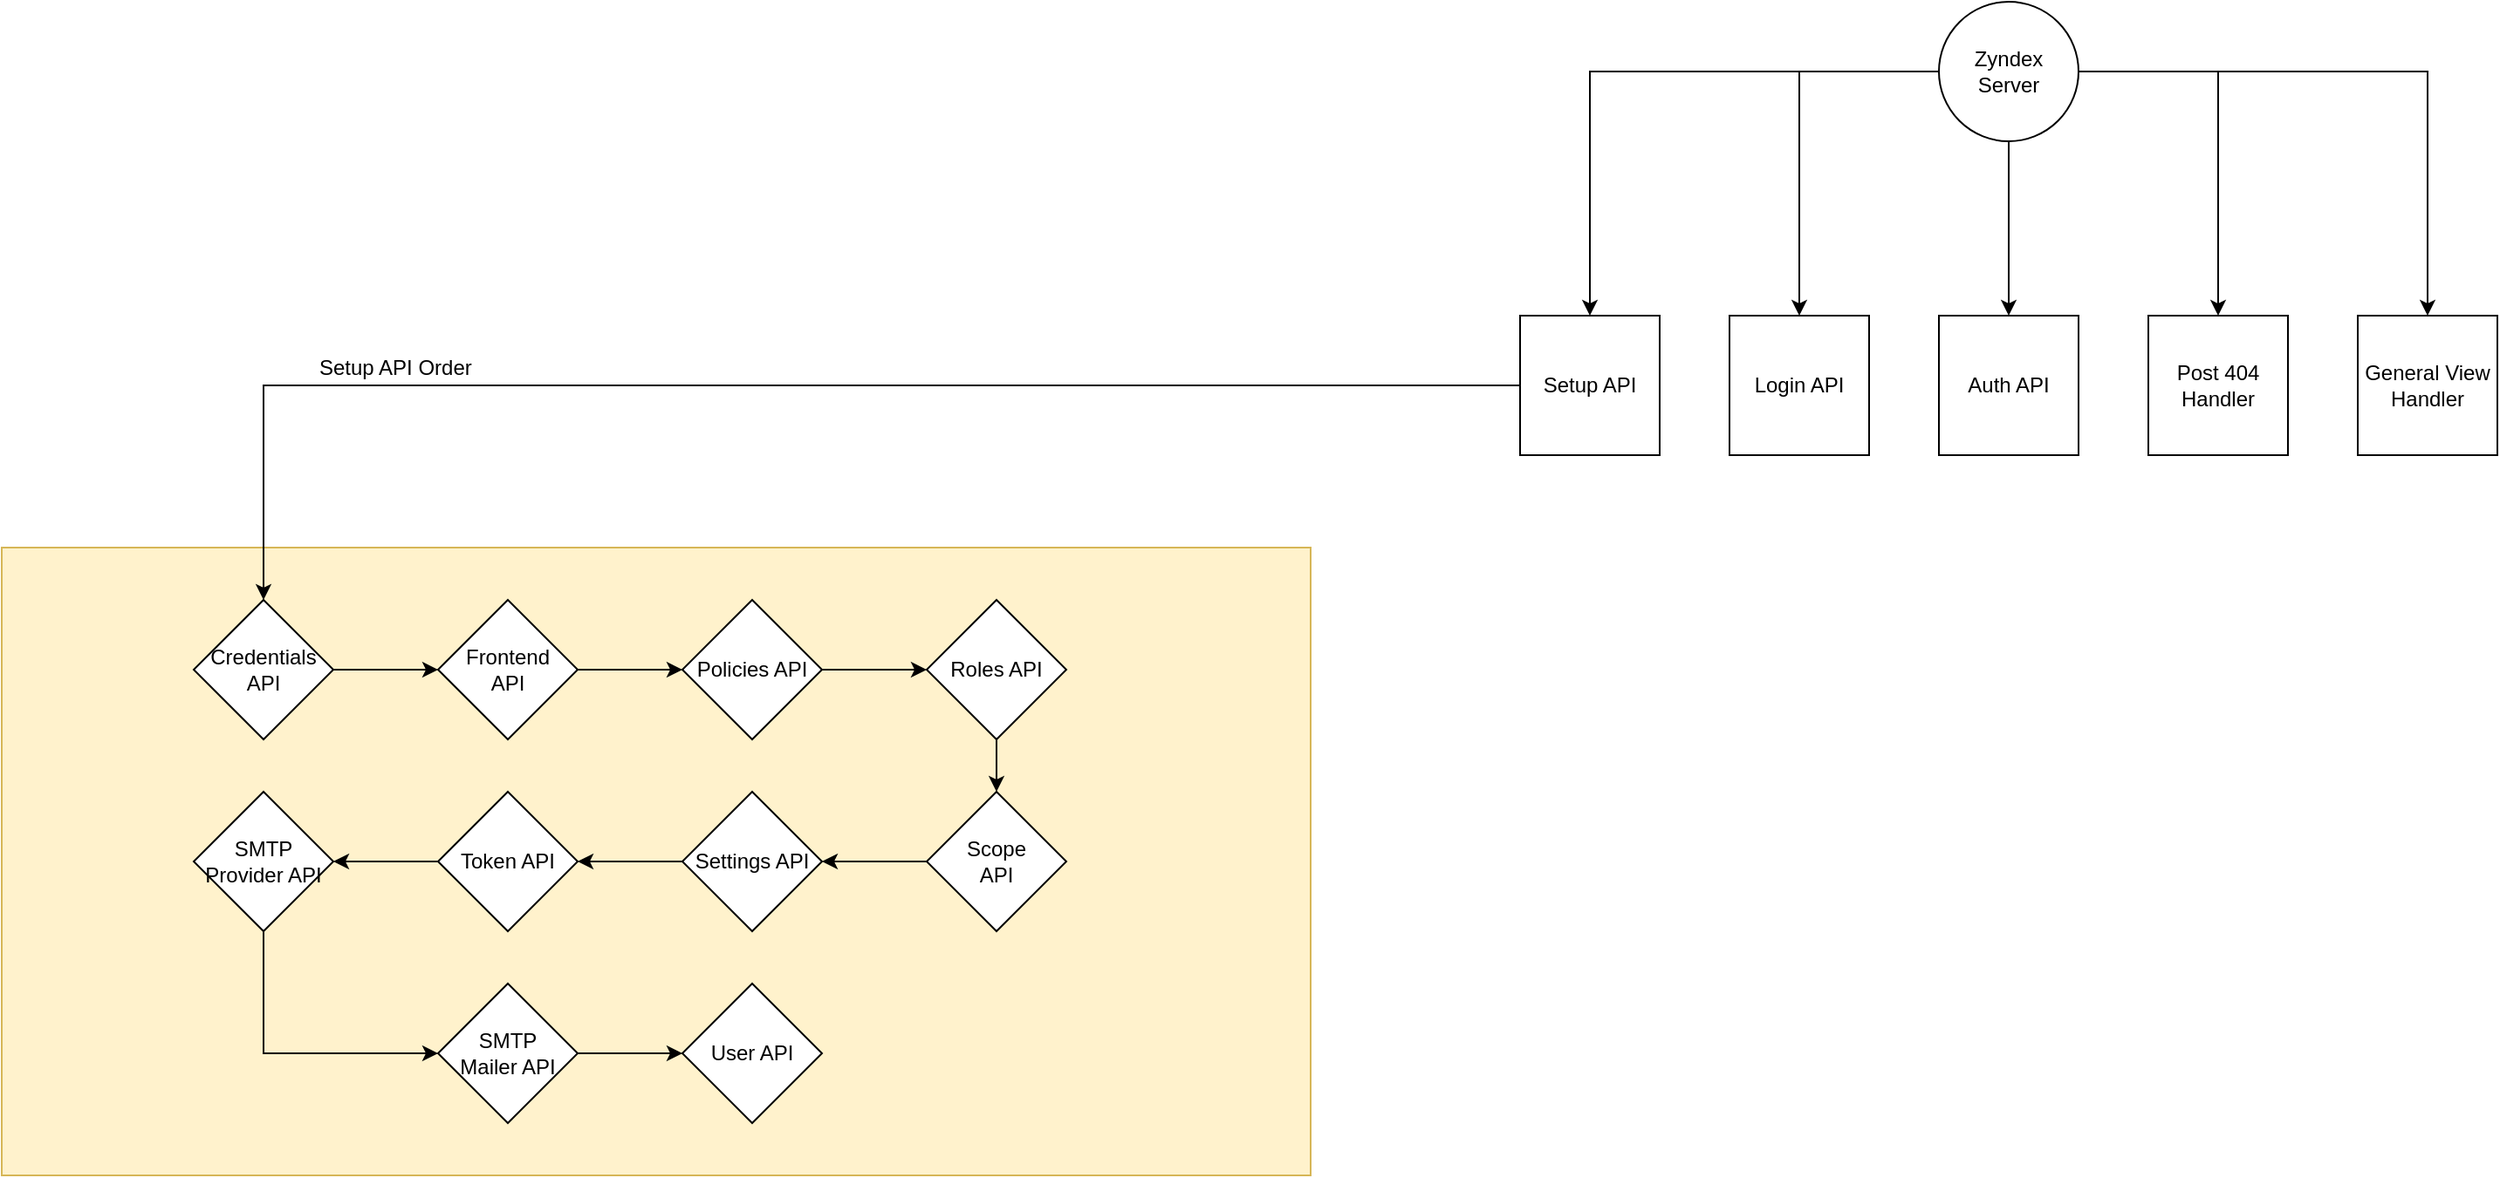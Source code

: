 <mxfile version="17.4.2" type="device"><diagram name="Page-1" id="e7e014a7-5840-1c2e-5031-d8a46d1fe8dd"><mxGraphModel dx="2390" dy="811" grid="1" gridSize="10" guides="1" tooltips="1" connect="1" arrows="1" fold="1" page="1" pageScale="1" pageWidth="1169" pageHeight="826" background="none" math="0" shadow="0"><root><mxCell id="0"/><mxCell id="1" parent="0"/><mxCell id="FE7T8DNwlUrtq6Kku6RG-35" value="" style="rounded=0;whiteSpace=wrap;html=1;strokeColor=#d6b656;fillColor=#fff2cc;" vertex="1" parent="1"><mxGeometry x="-540" y="383" width="750" height="360" as="geometry"/></mxCell><mxCell id="FE7T8DNwlUrtq6Kku6RG-4" style="edgeStyle=orthogonalEdgeStyle;rounded=0;orthogonalLoop=1;jettySize=auto;html=1;entryX=0.5;entryY=0;entryDx=0;entryDy=0;" edge="1" parent="1" source="gK-gKUFwCl2xzIhIqXAj-41" target="FE7T8DNwlUrtq6Kku6RG-1"><mxGeometry relative="1" as="geometry"/></mxCell><mxCell id="FE7T8DNwlUrtq6Kku6RG-5" style="edgeStyle=orthogonalEdgeStyle;rounded=0;orthogonalLoop=1;jettySize=auto;html=1;entryX=0.5;entryY=0;entryDx=0;entryDy=0;" edge="1" parent="1" source="gK-gKUFwCl2xzIhIqXAj-41" target="FE7T8DNwlUrtq6Kku6RG-2"><mxGeometry relative="1" as="geometry"/></mxCell><mxCell id="FE7T8DNwlUrtq6Kku6RG-6" style="edgeStyle=orthogonalEdgeStyle;rounded=0;orthogonalLoop=1;jettySize=auto;html=1;entryX=0.5;entryY=0;entryDx=0;entryDy=0;" edge="1" parent="1" source="gK-gKUFwCl2xzIhIqXAj-41" target="FE7T8DNwlUrtq6Kku6RG-3"><mxGeometry relative="1" as="geometry"/></mxCell><mxCell id="FE7T8DNwlUrtq6Kku6RG-9" style="edgeStyle=orthogonalEdgeStyle;rounded=0;orthogonalLoop=1;jettySize=auto;html=1;entryX=0.5;entryY=0;entryDx=0;entryDy=0;" edge="1" parent="1" source="gK-gKUFwCl2xzIhIqXAj-41" target="FE7T8DNwlUrtq6Kku6RG-8"><mxGeometry relative="1" as="geometry"/></mxCell><mxCell id="FE7T8DNwlUrtq6Kku6RG-11" style="edgeStyle=orthogonalEdgeStyle;rounded=0;orthogonalLoop=1;jettySize=auto;html=1;entryX=0.5;entryY=0;entryDx=0;entryDy=0;" edge="1" parent="1" source="gK-gKUFwCl2xzIhIqXAj-41" target="FE7T8DNwlUrtq6Kku6RG-10"><mxGeometry relative="1" as="geometry"/></mxCell><mxCell id="gK-gKUFwCl2xzIhIqXAj-41" value="Zyndex Server" style="ellipse;whiteSpace=wrap;html=1;aspect=fixed;" parent="1" vertex="1"><mxGeometry x="570" y="70" width="80" height="80" as="geometry"/></mxCell><mxCell id="FE7T8DNwlUrtq6Kku6RG-24" style="edgeStyle=orthogonalEdgeStyle;rounded=0;orthogonalLoop=1;jettySize=auto;html=1;entryX=0.5;entryY=0;entryDx=0;entryDy=0;" edge="1" parent="1" source="FE7T8DNwlUrtq6Kku6RG-1" target="FE7T8DNwlUrtq6Kku6RG-15"><mxGeometry relative="1" as="geometry"/></mxCell><mxCell id="FE7T8DNwlUrtq6Kku6RG-1" value="Setup API" style="whiteSpace=wrap;html=1;aspect=fixed;" vertex="1" parent="1"><mxGeometry x="330" y="250" width="80" height="80" as="geometry"/></mxCell><mxCell id="FE7T8DNwlUrtq6Kku6RG-2" value="Login API" style="whiteSpace=wrap;html=1;aspect=fixed;" vertex="1" parent="1"><mxGeometry x="450" y="250" width="80" height="80" as="geometry"/></mxCell><mxCell id="FE7T8DNwlUrtq6Kku6RG-3" value="General View Handler" style="whiteSpace=wrap;html=1;aspect=fixed;" vertex="1" parent="1"><mxGeometry x="810" y="250" width="80" height="80" as="geometry"/></mxCell><mxCell id="FE7T8DNwlUrtq6Kku6RG-8" value="Post 404 Handler" style="whiteSpace=wrap;html=1;aspect=fixed;" vertex="1" parent="1"><mxGeometry x="690" y="250" width="80" height="80" as="geometry"/></mxCell><mxCell id="FE7T8DNwlUrtq6Kku6RG-10" value="Auth API" style="whiteSpace=wrap;html=1;aspect=fixed;" vertex="1" parent="1"><mxGeometry x="570" y="250" width="80" height="80" as="geometry"/></mxCell><mxCell id="FE7T8DNwlUrtq6Kku6RG-26" style="edgeStyle=orthogonalEdgeStyle;rounded=0;orthogonalLoop=1;jettySize=auto;html=1;entryX=0;entryY=0.5;entryDx=0;entryDy=0;" edge="1" parent="1" source="FE7T8DNwlUrtq6Kku6RG-12" target="FE7T8DNwlUrtq6Kku6RG-13"><mxGeometry relative="1" as="geometry"/></mxCell><mxCell id="FE7T8DNwlUrtq6Kku6RG-12" value="Frontend &lt;br&gt;API" style="rhombus;whiteSpace=wrap;html=1;" vertex="1" parent="1"><mxGeometry x="-290" y="413" width="80" height="80" as="geometry"/></mxCell><mxCell id="FE7T8DNwlUrtq6Kku6RG-27" style="edgeStyle=orthogonalEdgeStyle;rounded=0;orthogonalLoop=1;jettySize=auto;html=1;entryX=0;entryY=0.5;entryDx=0;entryDy=0;" edge="1" parent="1" source="FE7T8DNwlUrtq6Kku6RG-13" target="FE7T8DNwlUrtq6Kku6RG-14"><mxGeometry relative="1" as="geometry"/></mxCell><mxCell id="FE7T8DNwlUrtq6Kku6RG-13" value="Policies API" style="rhombus;whiteSpace=wrap;html=1;" vertex="1" parent="1"><mxGeometry x="-150" y="413" width="80" height="80" as="geometry"/></mxCell><mxCell id="FE7T8DNwlUrtq6Kku6RG-29" style="edgeStyle=orthogonalEdgeStyle;rounded=0;orthogonalLoop=1;jettySize=auto;html=1;entryX=0.5;entryY=0;entryDx=0;entryDy=0;" edge="1" parent="1" source="FE7T8DNwlUrtq6Kku6RG-14" target="FE7T8DNwlUrtq6Kku6RG-16"><mxGeometry relative="1" as="geometry"/></mxCell><mxCell id="FE7T8DNwlUrtq6Kku6RG-14" value="Roles API" style="rhombus;whiteSpace=wrap;html=1;" vertex="1" parent="1"><mxGeometry x="-10" y="413" width="80" height="80" as="geometry"/></mxCell><mxCell id="FE7T8DNwlUrtq6Kku6RG-25" style="edgeStyle=orthogonalEdgeStyle;rounded=0;orthogonalLoop=1;jettySize=auto;html=1;entryX=0;entryY=0.5;entryDx=0;entryDy=0;" edge="1" parent="1" source="FE7T8DNwlUrtq6Kku6RG-15" target="FE7T8DNwlUrtq6Kku6RG-12"><mxGeometry relative="1" as="geometry"/></mxCell><mxCell id="FE7T8DNwlUrtq6Kku6RG-15" value="Credentials API" style="rhombus;whiteSpace=wrap;html=1;" vertex="1" parent="1"><mxGeometry x="-430" y="413" width="80" height="80" as="geometry"/></mxCell><mxCell id="FE7T8DNwlUrtq6Kku6RG-30" style="edgeStyle=orthogonalEdgeStyle;rounded=0;orthogonalLoop=1;jettySize=auto;html=1;entryX=1;entryY=0.5;entryDx=0;entryDy=0;" edge="1" parent="1" source="FE7T8DNwlUrtq6Kku6RG-16" target="FE7T8DNwlUrtq6Kku6RG-17"><mxGeometry relative="1" as="geometry"/></mxCell><mxCell id="FE7T8DNwlUrtq6Kku6RG-16" value="Scope&lt;br&gt;API" style="rhombus;whiteSpace=wrap;html=1;" vertex="1" parent="1"><mxGeometry x="-10" y="523" width="80" height="80" as="geometry"/></mxCell><mxCell id="FE7T8DNwlUrtq6Kku6RG-31" style="edgeStyle=orthogonalEdgeStyle;rounded=0;orthogonalLoop=1;jettySize=auto;html=1;entryX=1;entryY=0.5;entryDx=0;entryDy=0;" edge="1" parent="1" source="FE7T8DNwlUrtq6Kku6RG-17" target="FE7T8DNwlUrtq6Kku6RG-18"><mxGeometry relative="1" as="geometry"/></mxCell><mxCell id="FE7T8DNwlUrtq6Kku6RG-17" value="Settings API" style="rhombus;whiteSpace=wrap;html=1;" vertex="1" parent="1"><mxGeometry x="-150" y="523" width="80" height="80" as="geometry"/></mxCell><mxCell id="FE7T8DNwlUrtq6Kku6RG-32" style="edgeStyle=orthogonalEdgeStyle;rounded=0;orthogonalLoop=1;jettySize=auto;html=1;entryX=1;entryY=0.5;entryDx=0;entryDy=0;" edge="1" parent="1" source="FE7T8DNwlUrtq6Kku6RG-18" target="FE7T8DNwlUrtq6Kku6RG-19"><mxGeometry relative="1" as="geometry"/></mxCell><mxCell id="FE7T8DNwlUrtq6Kku6RG-18" value="Token API" style="rhombus;whiteSpace=wrap;html=1;" vertex="1" parent="1"><mxGeometry x="-290" y="523" width="80" height="80" as="geometry"/></mxCell><mxCell id="FE7T8DNwlUrtq6Kku6RG-33" style="edgeStyle=orthogonalEdgeStyle;rounded=0;orthogonalLoop=1;jettySize=auto;html=1;entryX=0;entryY=0.5;entryDx=0;entryDy=0;" edge="1" parent="1" source="FE7T8DNwlUrtq6Kku6RG-19" target="FE7T8DNwlUrtq6Kku6RG-20"><mxGeometry relative="1" as="geometry"><Array as="points"><mxPoint x="-390" y="673"/></Array></mxGeometry></mxCell><mxCell id="FE7T8DNwlUrtq6Kku6RG-19" value="SMTP&lt;br&gt;Provider API" style="rhombus;whiteSpace=wrap;html=1;" vertex="1" parent="1"><mxGeometry x="-430" y="523" width="80" height="80" as="geometry"/></mxCell><mxCell id="FE7T8DNwlUrtq6Kku6RG-34" style="edgeStyle=orthogonalEdgeStyle;rounded=0;orthogonalLoop=1;jettySize=auto;html=1;entryX=0;entryY=0.5;entryDx=0;entryDy=0;" edge="1" parent="1" source="FE7T8DNwlUrtq6Kku6RG-20" target="FE7T8DNwlUrtq6Kku6RG-21"><mxGeometry relative="1" as="geometry"/></mxCell><mxCell id="FE7T8DNwlUrtq6Kku6RG-20" value="SMTP&lt;br&gt;Mailer API" style="rhombus;whiteSpace=wrap;html=1;" vertex="1" parent="1"><mxGeometry x="-290" y="633" width="80" height="80" as="geometry"/></mxCell><mxCell id="FE7T8DNwlUrtq6Kku6RG-21" value="User API" style="rhombus;whiteSpace=wrap;html=1;" vertex="1" parent="1"><mxGeometry x="-150" y="633" width="80" height="80" as="geometry"/></mxCell><mxCell id="FE7T8DNwlUrtq6Kku6RG-36" value="Setup API Order" style="text;html=1;align=left;verticalAlign=middle;resizable=0;points=[];autosize=1;strokeColor=none;fillColor=none;" vertex="1" parent="1"><mxGeometry x="-360" y="270" width="100" height="20" as="geometry"/></mxCell></root></mxGraphModel></diagram></mxfile>